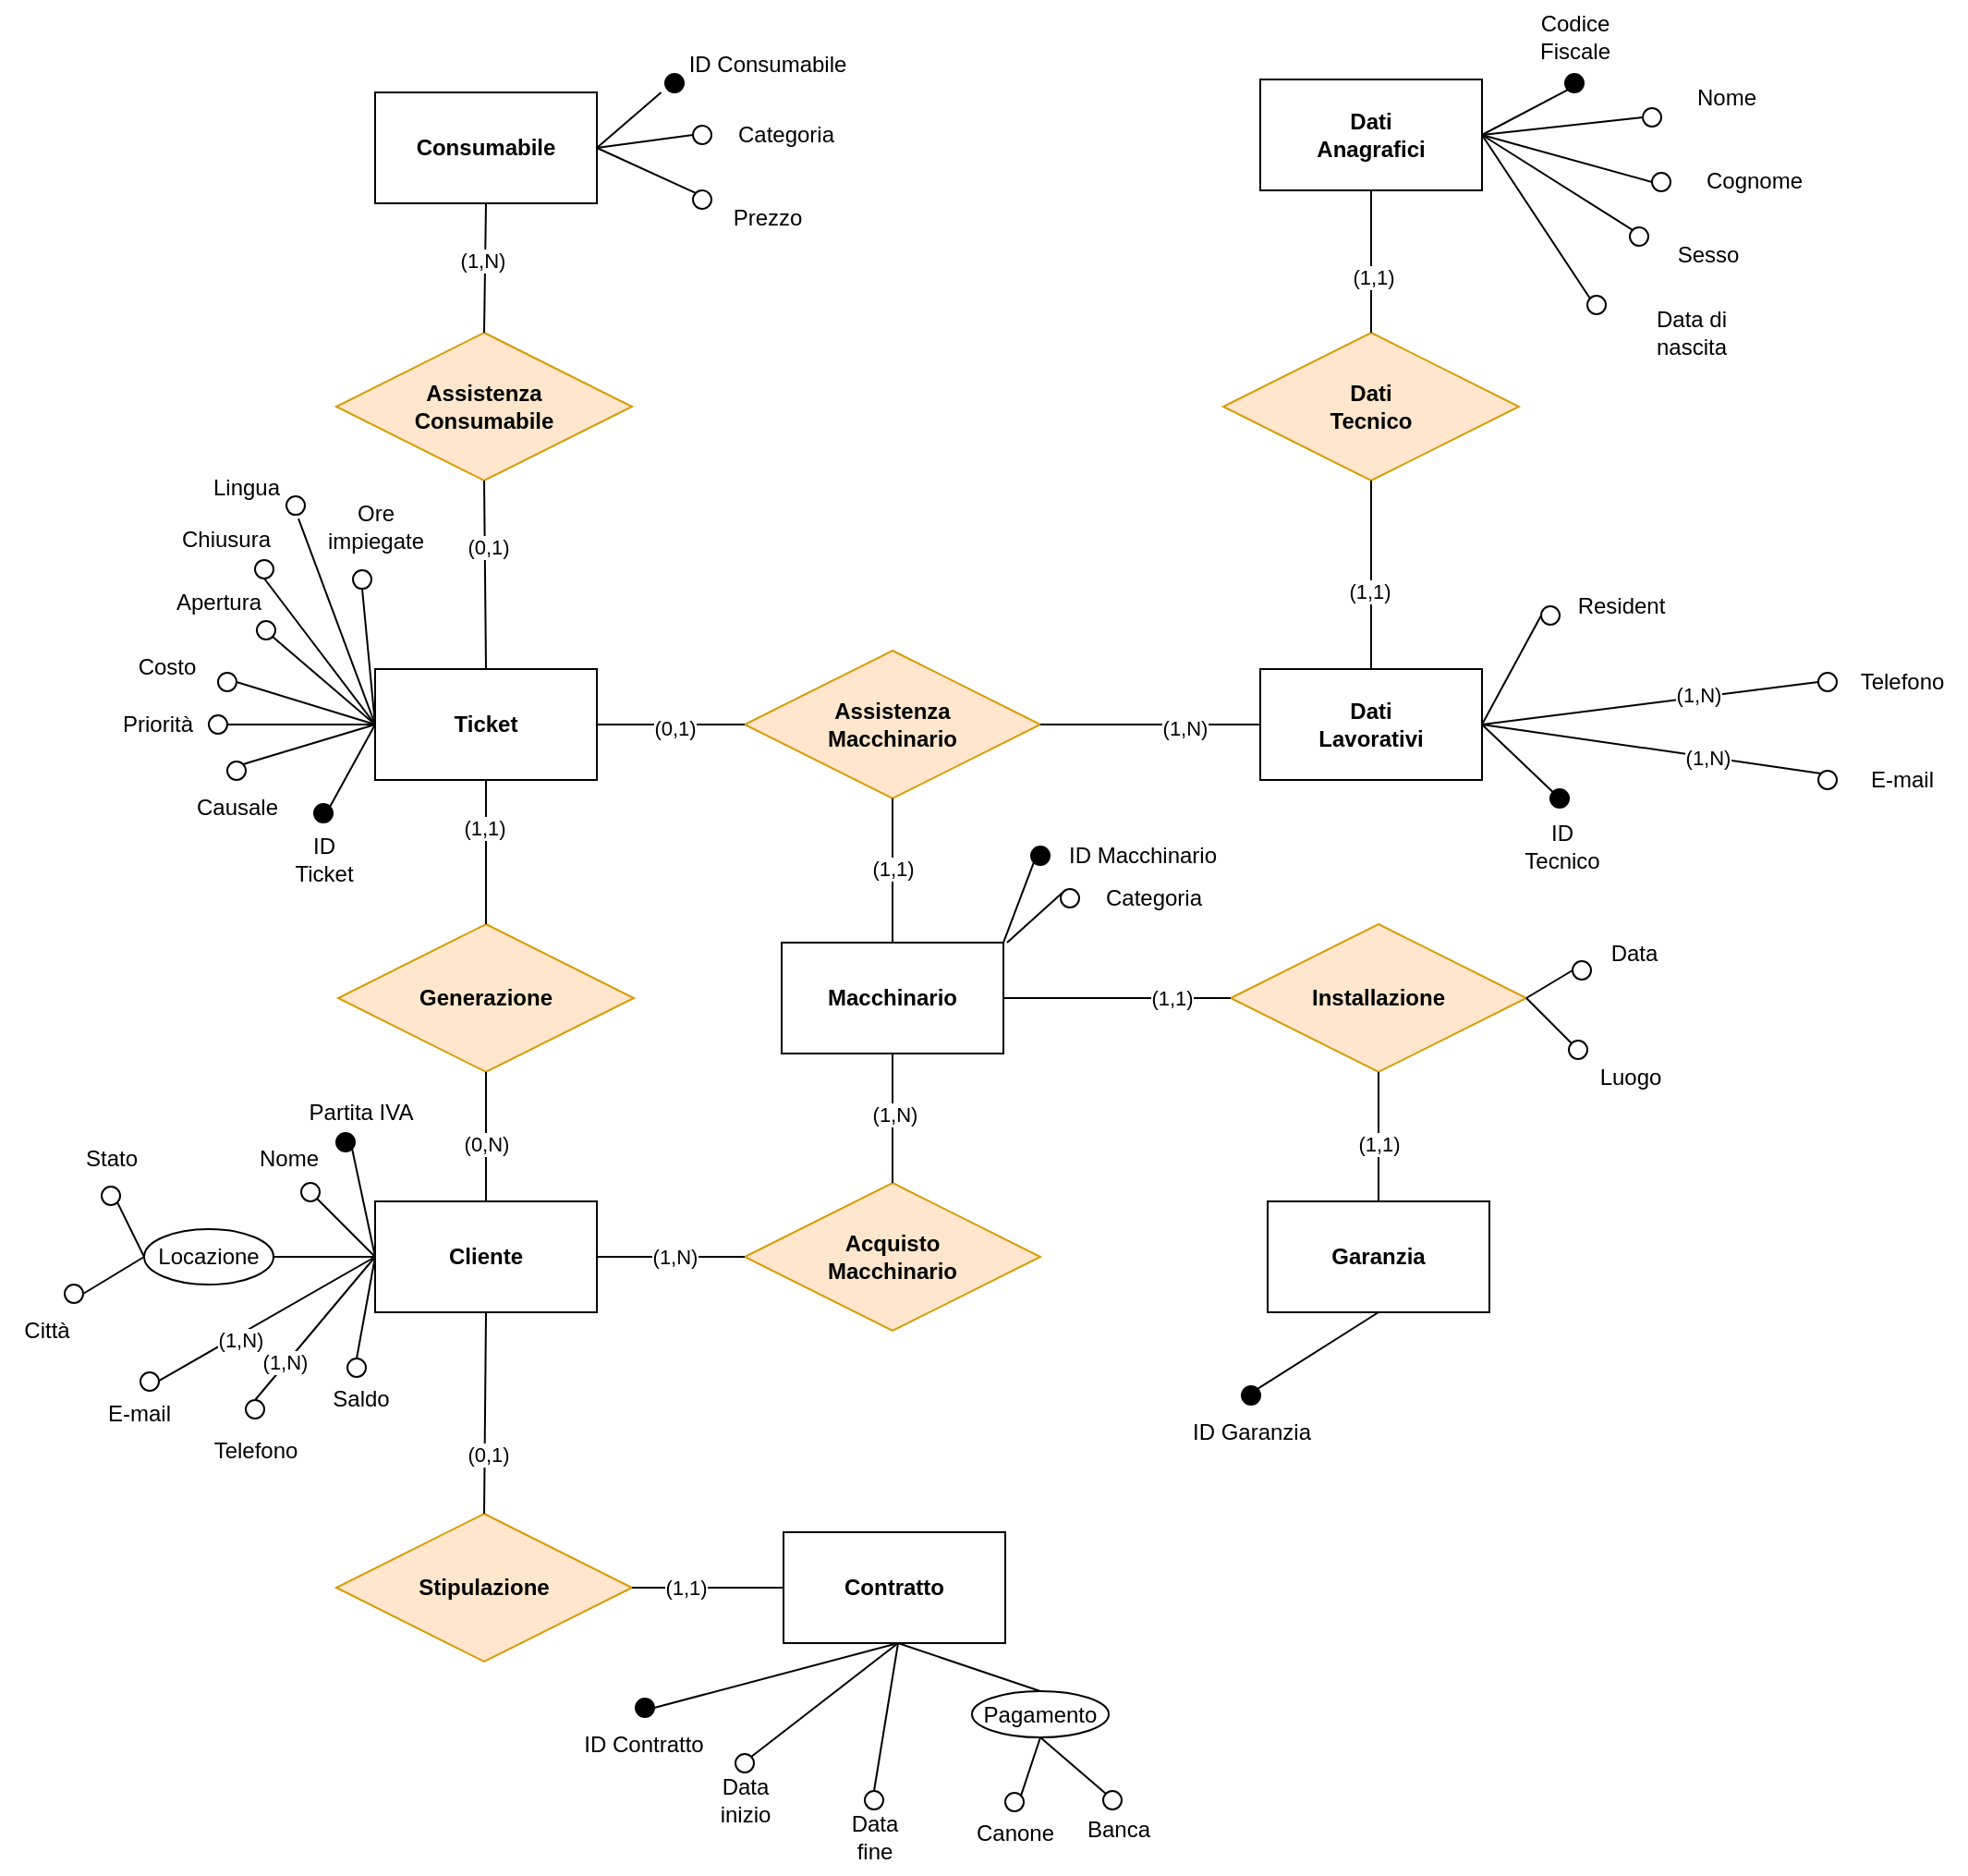 <mxfile version="20.2.3" type="device"><diagram id="x6qQiDnha6vPQo-yc7hK" name="Pagina-1"><mxGraphModel dx="830" dy="513" grid="1" gridSize="10" guides="1" tooltips="1" connect="1" arrows="1" fold="1" page="1" pageScale="1" pageWidth="827" pageHeight="1169" math="0" shadow="0"><root><mxCell id="0"/><mxCell id="1" parent="0"/><mxCell id="Xlk7g6zEir8Nkypj5E2V-1" value="&lt;b&gt;Cliente&lt;/b&gt;" style="rounded=0;whiteSpace=wrap;html=1;" parent="1" vertex="1"><mxGeometry x="208" y="670" width="120" height="60" as="geometry"/></mxCell><mxCell id="Xlk7g6zEir8Nkypj5E2V-2" value="&lt;b&gt;Ticket&lt;/b&gt;" style="rounded=0;whiteSpace=wrap;html=1;" parent="1" vertex="1"><mxGeometry x="208" y="382" width="120" height="60" as="geometry"/></mxCell><mxCell id="Xlk7g6zEir8Nkypj5E2V-4" value="&lt;b&gt;Generazione&lt;/b&gt;" style="rhombus;whiteSpace=wrap;html=1;fillColor=#ffe6cc;strokeColor=#d79b00;" parent="1" vertex="1"><mxGeometry x="188" y="520" width="160" height="80" as="geometry"/></mxCell><mxCell id="Xlk7g6zEir8Nkypj5E2V-5" value="" style="endArrow=none;html=1;rounded=0;exitX=0.5;exitY=0;exitDx=0;exitDy=0;entryX=0.5;entryY=1;entryDx=0;entryDy=0;" parent="1" source="Xlk7g6zEir8Nkypj5E2V-1" target="Xlk7g6zEir8Nkypj5E2V-4" edge="1"><mxGeometry width="50" height="50" relative="1" as="geometry"><mxPoint x="267.5" y="660" as="sourcePoint"/><mxPoint x="267.5" y="610" as="targetPoint"/></mxGeometry></mxCell><mxCell id="Xlk7g6zEir8Nkypj5E2V-6" value="(0,N)" style="edgeLabel;html=1;align=center;verticalAlign=middle;resizable=0;points=[];" parent="Xlk7g6zEir8Nkypj5E2V-5" vertex="1" connectable="0"><mxGeometry x="-0.469" y="2" relative="1" as="geometry"><mxPoint x="2" y="-13" as="offset"/></mxGeometry></mxCell><mxCell id="Xlk7g6zEir8Nkypj5E2V-7" value="&lt;b&gt;Assistenza&lt;br&gt;Consumabile&lt;br&gt;&lt;/b&gt;" style="rhombus;whiteSpace=wrap;html=1;fillColor=#ffe6cc;strokeColor=#d79b00;" parent="1" vertex="1"><mxGeometry x="187" y="200" width="160" height="80" as="geometry"/></mxCell><mxCell id="Xlk7g6zEir8Nkypj5E2V-8" value="" style="endArrow=none;html=1;rounded=0;entryX=0.5;entryY=1;entryDx=0;entryDy=0;exitX=0.5;exitY=0;exitDx=0;exitDy=0;" parent="1" source="Xlk7g6zEir8Nkypj5E2V-4" target="Xlk7g6zEir8Nkypj5E2V-2" edge="1"><mxGeometry width="50" height="50" relative="1" as="geometry"><mxPoint x="478" y="570" as="sourcePoint"/><mxPoint x="528" y="520" as="targetPoint"/></mxGeometry></mxCell><mxCell id="Xlk7g6zEir8Nkypj5E2V-9" value="(1,1)" style="edgeLabel;html=1;align=center;verticalAlign=middle;resizable=0;points=[];" parent="Xlk7g6zEir8Nkypj5E2V-8" vertex="1" connectable="0"><mxGeometry x="0.349" y="1" relative="1" as="geometry"><mxPoint as="offset"/></mxGeometry></mxCell><mxCell id="Xlk7g6zEir8Nkypj5E2V-10" value="&lt;b&gt;Acquisto&lt;br&gt;Macchinario&lt;br&gt;&lt;/b&gt;" style="rhombus;whiteSpace=wrap;html=1;fillColor=#ffe6cc;strokeColor=#d79b00;" parent="1" vertex="1"><mxGeometry x="408" y="660" width="160" height="80" as="geometry"/></mxCell><mxCell id="Xlk7g6zEir8Nkypj5E2V-11" value="" style="endArrow=none;html=1;rounded=0;entryX=1;entryY=0.5;entryDx=0;entryDy=0;exitX=0;exitY=0.5;exitDx=0;exitDy=0;" parent="1" source="Xlk7g6zEir8Nkypj5E2V-10" target="Xlk7g6zEir8Nkypj5E2V-1" edge="1"><mxGeometry width="50" height="50" relative="1" as="geometry"><mxPoint x="488" y="690" as="sourcePoint"/><mxPoint x="538" y="640" as="targetPoint"/></mxGeometry></mxCell><mxCell id="Xlk7g6zEir8Nkypj5E2V-12" value="(1,N)" style="edgeLabel;html=1;align=center;verticalAlign=middle;resizable=0;points=[];" parent="Xlk7g6zEir8Nkypj5E2V-11" vertex="1" connectable="0"><mxGeometry x="-0.425" y="2" relative="1" as="geometry"><mxPoint x="-15" y="-2" as="offset"/></mxGeometry></mxCell><mxCell id="Xlk7g6zEir8Nkypj5E2V-13" value="" style="ellipse;whiteSpace=wrap;html=1;aspect=fixed;" parent="1" vertex="1"><mxGeometry x="579" y="501" width="10" height="10" as="geometry"/></mxCell><mxCell id="Xlk7g6zEir8Nkypj5E2V-14" value="" style="ellipse;whiteSpace=wrap;html=1;aspect=fixed;fillColor=#000000;" parent="1" vertex="1"><mxGeometry x="563" y="478" width="10" height="10" as="geometry"/></mxCell><mxCell id="Xlk7g6zEir8Nkypj5E2V-15" value="ID Macchinario" style="text;html=1;align=center;verticalAlign=middle;resizable=0;points=[];autosize=1;strokeColor=none;fillColor=none;" parent="1" vertex="1"><mxGeometry x="573" y="468" width="100" height="30" as="geometry"/></mxCell><mxCell id="Xlk7g6zEir8Nkypj5E2V-16" value="Categoria" style="text;html=1;align=center;verticalAlign=middle;resizable=0;points=[];autosize=1;strokeColor=none;fillColor=none;" parent="1" vertex="1"><mxGeometry x="589" y="491" width="80" height="30" as="geometry"/></mxCell><mxCell id="Xlk7g6zEir8Nkypj5E2V-17" value="" style="ellipse;whiteSpace=wrap;html=1;aspect=fixed;" parent="1" vertex="1"><mxGeometry x="380" y="88" width="10" height="10" as="geometry"/></mxCell><mxCell id="Xlk7g6zEir8Nkypj5E2V-18" value="Prezzo" style="text;html=1;align=center;verticalAlign=middle;resizable=0;points=[];autosize=1;strokeColor=none;fillColor=none;" parent="1" vertex="1"><mxGeometry x="390" y="123" width="60" height="30" as="geometry"/></mxCell><mxCell id="Xlk7g6zEir8Nkypj5E2V-19" value="&lt;b&gt;Macchinario&lt;/b&gt;" style="rounded=0;whiteSpace=wrap;html=1;" parent="1" vertex="1"><mxGeometry x="428" y="530" width="120" height="60" as="geometry"/></mxCell><mxCell id="Xlk7g6zEir8Nkypj5E2V-48" value="" style="ellipse;whiteSpace=wrap;html=1;aspect=fixed;" parent="1" vertex="1"><mxGeometry x="168" y="660" width="10" height="10" as="geometry"/></mxCell><mxCell id="Xlk7g6zEir8Nkypj5E2V-49" value="Nome" style="text;html=1;align=center;verticalAlign=middle;resizable=0;points=[];autosize=1;strokeColor=none;fillColor=none;" parent="1" vertex="1"><mxGeometry x="131" y="632" width="60" height="30" as="geometry"/></mxCell><mxCell id="Xlk7g6zEir8Nkypj5E2V-50" value="" style="ellipse;whiteSpace=wrap;html=1;aspect=fixed;fillColor=#000000;" parent="1" vertex="1"><mxGeometry x="187" y="633" width="10" height="10" as="geometry"/></mxCell><mxCell id="Xlk7g6zEir8Nkypj5E2V-51" value="" style="ellipse;whiteSpace=wrap;html=1;aspect=fixed;" parent="1" vertex="1"><mxGeometry x="60" y="662" width="10" height="10" as="geometry"/></mxCell><mxCell id="Xlk7g6zEir8Nkypj5E2V-52" value="" style="ellipse;whiteSpace=wrap;html=1;aspect=fixed;" parent="1" vertex="1"><mxGeometry x="138" y="777.5" width="10" height="10" as="geometry"/></mxCell><mxCell id="Xlk7g6zEir8Nkypj5E2V-53" value="" style="ellipse;whiteSpace=wrap;html=1;aspect=fixed;" parent="1" vertex="1"><mxGeometry x="193" y="755" width="10" height="10" as="geometry"/></mxCell><mxCell id="Xlk7g6zEir8Nkypj5E2V-54" value="Locazione" style="ellipse;whiteSpace=wrap;html=1;fillColor=#FFFFFF;" parent="1" vertex="1"><mxGeometry x="83" y="685" width="70" height="30" as="geometry"/></mxCell><mxCell id="Xlk7g6zEir8Nkypj5E2V-55" value="Stato" style="text;html=1;align=center;verticalAlign=middle;resizable=0;points=[];autosize=1;strokeColor=none;fillColor=none;" parent="1" vertex="1"><mxGeometry x="40" y="632" width="50" height="30" as="geometry"/></mxCell><mxCell id="Xlk7g6zEir8Nkypj5E2V-56" value="" style="ellipse;whiteSpace=wrap;html=1;aspect=fixed;" parent="1" vertex="1"><mxGeometry x="40" y="715" width="10" height="10" as="geometry"/></mxCell><mxCell id="Xlk7g6zEir8Nkypj5E2V-57" value="" style="ellipse;whiteSpace=wrap;html=1;aspect=fixed;" parent="1" vertex="1"><mxGeometry x="81" y="762.5" width="10" height="10" as="geometry"/></mxCell><mxCell id="Xlk7g6zEir8Nkypj5E2V-58" value="Telefono" style="text;html=1;align=center;verticalAlign=middle;resizable=0;points=[];autosize=1;strokeColor=none;fillColor=none;" parent="1" vertex="1"><mxGeometry x="108" y="790" width="70" height="30" as="geometry"/></mxCell><mxCell id="Xlk7g6zEir8Nkypj5E2V-59" value="E-mail" style="text;html=1;align=center;verticalAlign=middle;resizable=0;points=[];autosize=1;strokeColor=none;fillColor=none;" parent="1" vertex="1"><mxGeometry x="50" y="770" width="60" height="30" as="geometry"/></mxCell><mxCell id="Xlk7g6zEir8Nkypj5E2V-60" value="Saldo" style="text;html=1;align=center;verticalAlign=middle;resizable=0;points=[];autosize=1;strokeColor=none;fillColor=none;" parent="1" vertex="1"><mxGeometry x="175" y="762" width="50" height="30" as="geometry"/></mxCell><mxCell id="Xlk7g6zEir8Nkypj5E2V-61" value="Partita IVA" style="text;html=1;align=center;verticalAlign=middle;resizable=0;points=[];autosize=1;strokeColor=none;fillColor=none;" parent="1" vertex="1"><mxGeometry x="160" y="607" width="80" height="30" as="geometry"/></mxCell><mxCell id="Xlk7g6zEir8Nkypj5E2V-62" value="" style="endArrow=none;html=1;rounded=0;entryX=0;entryY=0.5;entryDx=0;entryDy=0;exitX=1;exitY=0.5;exitDx=0;exitDy=0;" parent="1" source="Xlk7g6zEir8Nkypj5E2V-54" target="Xlk7g6zEir8Nkypj5E2V-1" edge="1"><mxGeometry width="50" height="50" relative="1" as="geometry"><mxPoint x="370" y="842" as="sourcePoint"/><mxPoint x="420" y="792" as="targetPoint"/></mxGeometry></mxCell><mxCell id="Xlk7g6zEir8Nkypj5E2V-63" value="" style="endArrow=none;html=1;rounded=0;entryX=0;entryY=0.5;entryDx=0;entryDy=0;exitX=1;exitY=1;exitDx=0;exitDy=0;" parent="1" source="Xlk7g6zEir8Nkypj5E2V-48" target="Xlk7g6zEir8Nkypj5E2V-1" edge="1"><mxGeometry width="50" height="50" relative="1" as="geometry"><mxPoint x="163" y="710" as="sourcePoint"/><mxPoint x="218" y="710" as="targetPoint"/></mxGeometry></mxCell><mxCell id="Xlk7g6zEir8Nkypj5E2V-64" value="" style="endArrow=none;html=1;rounded=0;entryX=0;entryY=0.5;entryDx=0;entryDy=0;exitX=1;exitY=1;exitDx=0;exitDy=0;" parent="1" source="Xlk7g6zEir8Nkypj5E2V-50" target="Xlk7g6zEir8Nkypj5E2V-1" edge="1"><mxGeometry width="50" height="50" relative="1" as="geometry"><mxPoint x="186.536" y="678.536" as="sourcePoint"/><mxPoint x="218" y="710" as="targetPoint"/></mxGeometry></mxCell><mxCell id="Xlk7g6zEir8Nkypj5E2V-65" value="" style="endArrow=none;html=1;rounded=0;entryX=0.5;entryY=0;entryDx=0;entryDy=0;exitX=0;exitY=0.5;exitDx=0;exitDy=0;" parent="1" source="Xlk7g6zEir8Nkypj5E2V-1" target="Xlk7g6zEir8Nkypj5E2V-52" edge="1"><mxGeometry width="50" height="50" relative="1" as="geometry"><mxPoint x="215.536" y="658.536" as="sourcePoint"/><mxPoint x="218" y="710" as="targetPoint"/></mxGeometry></mxCell><mxCell id="Xlk7g6zEir8Nkypj5E2V-66" value="(1,N)" style="edgeLabel;html=1;align=center;verticalAlign=middle;resizable=0;points=[];" parent="Xlk7g6zEir8Nkypj5E2V-65" vertex="1" connectable="0"><mxGeometry x="0.489" y="-1" relative="1" as="geometry"><mxPoint as="offset"/></mxGeometry></mxCell><mxCell id="Xlk7g6zEir8Nkypj5E2V-67" value="" style="endArrow=none;html=1;rounded=0;entryX=0.5;entryY=0;entryDx=0;entryDy=0;exitX=0;exitY=0.5;exitDx=0;exitDy=0;" parent="1" source="Xlk7g6zEir8Nkypj5E2V-1" target="Xlk7g6zEir8Nkypj5E2V-53" edge="1"><mxGeometry width="50" height="50" relative="1" as="geometry"><mxPoint x="218" y="710" as="sourcePoint"/><mxPoint x="153" y="787.5" as="targetPoint"/></mxGeometry></mxCell><mxCell id="Xlk7g6zEir8Nkypj5E2V-68" value="" style="endArrow=none;html=1;rounded=0;entryX=0;entryY=0.5;entryDx=0;entryDy=0;exitX=0.68;exitY=-0.093;exitDx=0;exitDy=0;exitPerimeter=0;" parent="1" source="Xlk7g6zEir8Nkypj5E2V-59" target="Xlk7g6zEir8Nkypj5E2V-1" edge="1"><mxGeometry width="50" height="50" relative="1" as="geometry"><mxPoint x="90" y="762" as="sourcePoint"/><mxPoint x="226" y="765" as="targetPoint"/></mxGeometry></mxCell><mxCell id="Xlk7g6zEir8Nkypj5E2V-69" value="(1,N)" style="edgeLabel;html=1;align=center;verticalAlign=middle;resizable=0;points=[];" parent="Xlk7g6zEir8Nkypj5E2V-68" vertex="1" connectable="0"><mxGeometry x="-0.264" y="-2" relative="1" as="geometry"><mxPoint as="offset"/></mxGeometry></mxCell><mxCell id="Xlk7g6zEir8Nkypj5E2V-70" value="" style="endArrow=none;html=1;rounded=0;entryX=1;entryY=1;entryDx=0;entryDy=0;exitX=0;exitY=0.5;exitDx=0;exitDy=0;" parent="1" source="Xlk7g6zEir8Nkypj5E2V-54" target="Xlk7g6zEir8Nkypj5E2V-51" edge="1"><mxGeometry width="50" height="50" relative="1" as="geometry"><mxPoint x="370" y="842" as="sourcePoint"/><mxPoint x="420" y="792" as="targetPoint"/></mxGeometry></mxCell><mxCell id="Xlk7g6zEir8Nkypj5E2V-71" value="" style="endArrow=none;html=1;rounded=0;entryX=1;entryY=0.5;entryDx=0;entryDy=0;exitX=0;exitY=0.5;exitDx=0;exitDy=0;" parent="1" source="Xlk7g6zEir8Nkypj5E2V-54" target="Xlk7g6zEir8Nkypj5E2V-56" edge="1"><mxGeometry width="50" height="50" relative="1" as="geometry"><mxPoint x="93" y="710" as="sourcePoint"/><mxPoint x="78.536" y="680.536" as="targetPoint"/></mxGeometry></mxCell><mxCell id="Xlk7g6zEir8Nkypj5E2V-72" value="" style="ellipse;whiteSpace=wrap;html=1;aspect=fixed;fillColor=#000000;" parent="1" vertex="1"><mxGeometry x="175" y="455" width="10" height="10" as="geometry"/></mxCell><mxCell id="Xlk7g6zEir8Nkypj5E2V-73" value="ID&lt;br&gt;Ticket" style="text;html=1;align=center;verticalAlign=middle;resizable=0;points=[];autosize=1;strokeColor=none;fillColor=none;" parent="1" vertex="1"><mxGeometry x="150" y="465" width="60" height="40" as="geometry"/></mxCell><mxCell id="Xlk7g6zEir8Nkypj5E2V-74" value="" style="ellipse;whiteSpace=wrap;html=1;aspect=fixed;" parent="1" vertex="1"><mxGeometry x="128" y="432" width="10" height="10" as="geometry"/></mxCell><mxCell id="Xlk7g6zEir8Nkypj5E2V-75" value="Causale" style="text;html=1;align=center;verticalAlign=middle;resizable=0;points=[];autosize=1;strokeColor=none;fillColor=none;" parent="1" vertex="1"><mxGeometry x="98" y="442" width="70" height="30" as="geometry"/></mxCell><mxCell id="Xlk7g6zEir8Nkypj5E2V-76" value="" style="ellipse;whiteSpace=wrap;html=1;aspect=fixed;" parent="1" vertex="1"><mxGeometry x="144" y="356" width="10" height="10" as="geometry"/></mxCell><mxCell id="Xlk7g6zEir8Nkypj5E2V-77" value="Apertura" style="text;html=1;align=center;verticalAlign=middle;resizable=0;points=[];autosize=1;strokeColor=none;fillColor=none;" parent="1" vertex="1"><mxGeometry x="91" y="333" width="64" height="26" as="geometry"/></mxCell><mxCell id="Xlk7g6zEir8Nkypj5E2V-78" value="Chiusura" style="text;html=1;align=center;verticalAlign=middle;resizable=0;points=[];autosize=1;strokeColor=none;fillColor=none;" parent="1" vertex="1"><mxGeometry x="94" y="298.55" width="66" height="26" as="geometry"/></mxCell><mxCell id="Xlk7g6zEir8Nkypj5E2V-79" value="Ore&lt;br&gt;impiegate" style="text;html=1;align=center;verticalAlign=middle;resizable=0;points=[];autosize=1;strokeColor=none;fillColor=none;" parent="1" vertex="1"><mxGeometry x="168" y="284.55" width="80" height="40" as="geometry"/></mxCell><mxCell id="Xlk7g6zEir8Nkypj5E2V-80" value="" style="ellipse;whiteSpace=wrap;html=1;aspect=fixed;" parent="1" vertex="1"><mxGeometry x="123" y="384" width="10" height="10" as="geometry"/></mxCell><mxCell id="Xlk7g6zEir8Nkypj5E2V-81" value="Costo" style="text;html=1;align=center;verticalAlign=middle;resizable=0;points=[];autosize=1;strokeColor=none;fillColor=none;" parent="1" vertex="1"><mxGeometry x="70" y="366" width="50" height="30" as="geometry"/></mxCell><mxCell id="Xlk7g6zEir8Nkypj5E2V-82" value="" style="ellipse;whiteSpace=wrap;html=1;aspect=fixed;" parent="1" vertex="1"><mxGeometry x="143" y="323" width="10" height="10" as="geometry"/></mxCell><mxCell id="Xlk7g6zEir8Nkypj5E2V-83" value="" style="ellipse;whiteSpace=wrap;html=1;aspect=fixed;" parent="1" vertex="1"><mxGeometry x="196" y="328.55" width="10" height="10" as="geometry"/></mxCell><mxCell id="Xlk7g6zEir8Nkypj5E2V-84" value="" style="endArrow=none;html=1;rounded=0;exitX=1;exitY=0;exitDx=0;exitDy=0;entryX=0;entryY=0.5;entryDx=0;entryDy=0;" parent="1" source="Xlk7g6zEir8Nkypj5E2V-72" target="Xlk7g6zEir8Nkypj5E2V-2" edge="1"><mxGeometry width="50" height="50" relative="1" as="geometry"><mxPoint x="370" y="512" as="sourcePoint"/><mxPoint x="420" y="462" as="targetPoint"/></mxGeometry></mxCell><mxCell id="Xlk7g6zEir8Nkypj5E2V-85" value="" style="endArrow=none;html=1;rounded=0;exitX=1;exitY=0;exitDx=0;exitDy=0;entryX=0;entryY=0.5;entryDx=0;entryDy=0;" parent="1" source="Xlk7g6zEir8Nkypj5E2V-74" target="Xlk7g6zEir8Nkypj5E2V-2" edge="1"><mxGeometry width="50" height="50" relative="1" as="geometry"><mxPoint x="193.536" y="466.464" as="sourcePoint"/><mxPoint x="218" y="422" as="targetPoint"/></mxGeometry></mxCell><mxCell id="Xlk7g6zEir8Nkypj5E2V-87" value="" style="endArrow=none;html=1;rounded=0;exitX=0;exitY=0.5;exitDx=0;exitDy=0;entryX=1;entryY=1;entryDx=0;entryDy=0;" parent="1" source="Xlk7g6zEir8Nkypj5E2V-2" target="Xlk7g6zEir8Nkypj5E2V-76" edge="1"><mxGeometry width="50" height="50" relative="1" as="geometry"><mxPoint x="218" y="422" as="sourcePoint"/><mxPoint x="141.6" y="400.4" as="targetPoint"/></mxGeometry></mxCell><mxCell id="Xlk7g6zEir8Nkypj5E2V-88" value="" style="endArrow=none;html=1;rounded=0;entryX=0.5;entryY=1;entryDx=0;entryDy=0;exitX=0;exitY=0.5;exitDx=0;exitDy=0;" parent="1" source="Xlk7g6zEir8Nkypj5E2V-2" target="Xlk7g6zEir8Nkypj5E2V-82" edge="1"><mxGeometry width="50" height="50" relative="1" as="geometry"><mxPoint x="260" y="372" as="sourcePoint"/><mxPoint x="162.536" y="374.536" as="targetPoint"/></mxGeometry></mxCell><mxCell id="Xlk7g6zEir8Nkypj5E2V-89" value="" style="endArrow=none;html=1;rounded=0;entryX=0.5;entryY=1;entryDx=0;entryDy=0;exitX=0;exitY=0.5;exitDx=0;exitDy=0;" parent="1" source="Xlk7g6zEir8Nkypj5E2V-2" target="Xlk7g6zEir8Nkypj5E2V-83" edge="1"><mxGeometry width="50" height="50" relative="1" as="geometry"><mxPoint x="218" y="422" as="sourcePoint"/><mxPoint x="183" y="357" as="targetPoint"/></mxGeometry></mxCell><mxCell id="Xlk7g6zEir8Nkypj5E2V-92" value="&lt;b&gt;Assistenza&lt;br&gt;Macchinario&lt;br&gt;&lt;/b&gt;" style="rhombus;whiteSpace=wrap;html=1;fillColor=#ffe6cc;strokeColor=#d79b00;" parent="1" vertex="1"><mxGeometry x="408" y="372" width="160" height="80" as="geometry"/></mxCell><mxCell id="Xlk7g6zEir8Nkypj5E2V-93" value="&lt;b&gt;Consumabile&lt;/b&gt;" style="rounded=0;whiteSpace=wrap;html=1;" parent="1" vertex="1"><mxGeometry x="208" y="70" width="120" height="60" as="geometry"/></mxCell><mxCell id="Xlk7g6zEir8Nkypj5E2V-94" value="" style="endArrow=none;html=1;rounded=0;exitX=0.5;exitY=0;exitDx=0;exitDy=0;entryX=0.5;entryY=1;entryDx=0;entryDy=0;" parent="1" source="Xlk7g6zEir8Nkypj5E2V-10" target="Xlk7g6zEir8Nkypj5E2V-19" edge="1"><mxGeometry width="50" height="50" relative="1" as="geometry"><mxPoint x="560" y="540" as="sourcePoint"/><mxPoint x="610" y="490" as="targetPoint"/></mxGeometry></mxCell><mxCell id="Xlk7g6zEir8Nkypj5E2V-95" value="(1,N)" style="edgeLabel;html=1;align=center;verticalAlign=middle;resizable=0;points=[];" parent="Xlk7g6zEir8Nkypj5E2V-94" vertex="1" connectable="0"><mxGeometry x="0.383" y="-1" relative="1" as="geometry"><mxPoint y="11" as="offset"/></mxGeometry></mxCell><mxCell id="Xlk7g6zEir8Nkypj5E2V-96" value="" style="endArrow=none;html=1;rounded=0;exitX=1;exitY=0.5;exitDx=0;exitDy=0;entryX=0;entryY=0.5;entryDx=0;entryDy=0;" parent="1" source="Xlk7g6zEir8Nkypj5E2V-2" target="Xlk7g6zEir8Nkypj5E2V-92" edge="1"><mxGeometry width="50" height="50" relative="1" as="geometry"><mxPoint x="460" y="530" as="sourcePoint"/><mxPoint x="510" y="480" as="targetPoint"/></mxGeometry></mxCell><mxCell id="Xlk7g6zEir8Nkypj5E2V-97" value="(0,1)" style="edgeLabel;html=1;align=center;verticalAlign=middle;resizable=0;points=[];" parent="Xlk7g6zEir8Nkypj5E2V-96" vertex="1" connectable="0"><mxGeometry x="0.349" y="-2" relative="1" as="geometry"><mxPoint x="-12" as="offset"/></mxGeometry></mxCell><mxCell id="Xlk7g6zEir8Nkypj5E2V-98" value="" style="endArrow=none;html=1;rounded=0;entryX=0.5;entryY=1;entryDx=0;entryDy=0;exitX=0.5;exitY=0;exitDx=0;exitDy=0;" parent="1" source="Xlk7g6zEir8Nkypj5E2V-2" target="Xlk7g6zEir8Nkypj5E2V-7" edge="1"><mxGeometry width="50" height="50" relative="1" as="geometry"><mxPoint x="460" y="530" as="sourcePoint"/><mxPoint x="510" y="480" as="targetPoint"/></mxGeometry></mxCell><mxCell id="Xlk7g6zEir8Nkypj5E2V-99" value="(0,1)" style="edgeLabel;html=1;align=center;verticalAlign=middle;resizable=0;points=[];" parent="Xlk7g6zEir8Nkypj5E2V-98" vertex="1" connectable="0"><mxGeometry x="0.294" y="-1" relative="1" as="geometry"><mxPoint as="offset"/></mxGeometry></mxCell><mxCell id="Xlk7g6zEir8Nkypj5E2V-102" value="" style="endArrow=none;html=1;rounded=0;entryX=0.5;entryY=1;entryDx=0;entryDy=0;exitX=0.5;exitY=0;exitDx=0;exitDy=0;" parent="1" source="Xlk7g6zEir8Nkypj5E2V-7" target="Xlk7g6zEir8Nkypj5E2V-93" edge="1"><mxGeometry width="50" height="50" relative="1" as="geometry"><mxPoint x="248" y="200" as="sourcePoint"/><mxPoint x="298" y="150" as="targetPoint"/></mxGeometry></mxCell><mxCell id="Xlk7g6zEir8Nkypj5E2V-103" value="(1,N)" style="edgeLabel;html=1;align=center;verticalAlign=middle;resizable=0;points=[];" parent="Xlk7g6zEir8Nkypj5E2V-102" vertex="1" connectable="0"><mxGeometry x="0.342" y="2" relative="1" as="geometry"><mxPoint y="8" as="offset"/></mxGeometry></mxCell><mxCell id="Xlk7g6zEir8Nkypj5E2V-104" value="ID Consumabile" style="text;html=1;align=center;verticalAlign=middle;resizable=0;points=[];autosize=1;strokeColor=none;fillColor=none;" parent="1" vertex="1"><mxGeometry x="365" y="40" width="110" height="30" as="geometry"/></mxCell><mxCell id="Xlk7g6zEir8Nkypj5E2V-105" value="Categoria" style="text;html=1;align=center;verticalAlign=middle;resizable=0;points=[];autosize=1;strokeColor=none;fillColor=none;" parent="1" vertex="1"><mxGeometry x="390" y="78" width="80" height="30" as="geometry"/></mxCell><mxCell id="Xlk7g6zEir8Nkypj5E2V-106" value="" style="ellipse;whiteSpace=wrap;html=1;aspect=fixed;" parent="1" vertex="1"><mxGeometry x="380" y="123" width="10" height="10" as="geometry"/></mxCell><mxCell id="Xlk7g6zEir8Nkypj5E2V-108" value="" style="ellipse;whiteSpace=wrap;html=1;aspect=fixed;fillColor=#000000;" parent="1" vertex="1"><mxGeometry x="365" y="60" width="10" height="10" as="geometry"/></mxCell><mxCell id="Xlk7g6zEir8Nkypj5E2V-109" value="" style="endArrow=none;html=1;rounded=0;exitX=1;exitY=0.5;exitDx=0;exitDy=0;entryX=-0.02;entryY=1;entryDx=0;entryDy=0;entryPerimeter=0;" parent="1" source="Xlk7g6zEir8Nkypj5E2V-93" target="Xlk7g6zEir8Nkypj5E2V-104" edge="1"><mxGeometry width="50" height="50" relative="1" as="geometry"><mxPoint x="460" y="260" as="sourcePoint"/><mxPoint x="510" y="210" as="targetPoint"/></mxGeometry></mxCell><mxCell id="Xlk7g6zEir8Nkypj5E2V-110" value="" style="endArrow=none;html=1;rounded=0;exitX=1;exitY=0.5;exitDx=0;exitDy=0;entryX=0;entryY=0.5;entryDx=0;entryDy=0;" parent="1" source="Xlk7g6zEir8Nkypj5E2V-93" target="Xlk7g6zEir8Nkypj5E2V-17" edge="1"><mxGeometry width="50" height="50" relative="1" as="geometry"><mxPoint x="338" y="110" as="sourcePoint"/><mxPoint x="372.8" y="80" as="targetPoint"/></mxGeometry></mxCell><mxCell id="Xlk7g6zEir8Nkypj5E2V-111" value="" style="endArrow=none;html=1;rounded=0;exitX=1;exitY=0.5;exitDx=0;exitDy=0;entryX=0;entryY=0;entryDx=0;entryDy=0;" parent="1" source="Xlk7g6zEir8Nkypj5E2V-93" target="Xlk7g6zEir8Nkypj5E2V-106" edge="1"><mxGeometry width="50" height="50" relative="1" as="geometry"><mxPoint x="338" y="110" as="sourcePoint"/><mxPoint x="390" y="103" as="targetPoint"/></mxGeometry></mxCell><mxCell id="Xlk7g6zEir8Nkypj5E2V-112" value="" style="endArrow=none;html=1;rounded=0;entryX=0;entryY=1;entryDx=0;entryDy=0;exitX=1;exitY=0;exitDx=0;exitDy=0;" parent="1" source="Xlk7g6zEir8Nkypj5E2V-19" target="Xlk7g6zEir8Nkypj5E2V-14" edge="1"><mxGeometry width="50" height="50" relative="1" as="geometry"><mxPoint x="460" y="680" as="sourcePoint"/><mxPoint x="510" y="630" as="targetPoint"/></mxGeometry></mxCell><mxCell id="Xlk7g6zEir8Nkypj5E2V-113" value="" style="endArrow=none;html=1;rounded=0;entryX=0;entryY=0;entryDx=0;entryDy=0;" parent="1" target="Xlk7g6zEir8Nkypj5E2V-13" edge="1"><mxGeometry width="50" height="50" relative="1" as="geometry"><mxPoint x="550" y="530" as="sourcePoint"/><mxPoint x="599.464" y="553.536" as="targetPoint"/></mxGeometry></mxCell><mxCell id="Xlk7g6zEir8Nkypj5E2V-114" value="" style="endArrow=none;html=1;rounded=0;exitX=0.5;exitY=0;exitDx=0;exitDy=0;entryX=0.5;entryY=1;entryDx=0;entryDy=0;" parent="1" source="Xlk7g6zEir8Nkypj5E2V-19" target="Xlk7g6zEir8Nkypj5E2V-92" edge="1"><mxGeometry width="50" height="50" relative="1" as="geometry"><mxPoint x="430" y="460" as="sourcePoint"/><mxPoint x="480" y="410" as="targetPoint"/></mxGeometry></mxCell><mxCell id="Xlk7g6zEir8Nkypj5E2V-115" value="(1,1)" style="edgeLabel;html=1;align=center;verticalAlign=middle;resizable=0;points=[];" parent="Xlk7g6zEir8Nkypj5E2V-114" vertex="1" connectable="0"><mxGeometry x="-0.441" y="2" relative="1" as="geometry"><mxPoint x="2" y="-18" as="offset"/></mxGeometry></mxCell><mxCell id="lK61TI1RxACYga8gvQgt-1" value="&lt;b&gt;Installazione&lt;/b&gt;" style="rhombus;whiteSpace=wrap;html=1;fillColor=#ffe6cc;strokeColor=#d79b00;" parent="1" vertex="1"><mxGeometry x="671" y="520" width="160" height="80" as="geometry"/></mxCell><mxCell id="lK61TI1RxACYga8gvQgt-2" value="&lt;b&gt;Garanzia&lt;/b&gt;" style="rounded=0;whiteSpace=wrap;html=1;" parent="1" vertex="1"><mxGeometry x="691" y="670" width="120" height="60" as="geometry"/></mxCell><mxCell id="lK61TI1RxACYga8gvQgt-3" value="" style="endArrow=none;html=1;rounded=0;entryX=0.5;entryY=1;entryDx=0;entryDy=0;exitX=0.5;exitY=0;exitDx=0;exitDy=0;" parent="1" source="lK61TI1RxACYga8gvQgt-2" target="lK61TI1RxACYga8gvQgt-1" edge="1"><mxGeometry width="50" height="50" relative="1" as="geometry"><mxPoint x="761" y="530" as="sourcePoint"/><mxPoint x="761" y="478" as="targetPoint"/></mxGeometry></mxCell><mxCell id="lK61TI1RxACYga8gvQgt-4" value="(1,1)" style="edgeLabel;html=1;align=center;verticalAlign=middle;resizable=0;points=[];" parent="lK61TI1RxACYga8gvQgt-3" vertex="1" connectable="0"><mxGeometry x="-0.383" y="2" relative="1" as="geometry"><mxPoint x="2" y="-10" as="offset"/></mxGeometry></mxCell><mxCell id="lK61TI1RxACYga8gvQgt-7" value="" style="ellipse;whiteSpace=wrap;html=1;aspect=fixed;strokeColor=#000000;fillColor=#000000;" parent="1" vertex="1"><mxGeometry x="677" y="770" width="10" height="10" as="geometry"/></mxCell><mxCell id="lK61TI1RxACYga8gvQgt-8" value="ID Garanzia" style="text;html=1;align=center;verticalAlign=middle;resizable=0;points=[];autosize=1;strokeColor=none;fillColor=none;" parent="1" vertex="1"><mxGeometry x="637" y="780" width="90" height="30" as="geometry"/></mxCell><mxCell id="lK61TI1RxACYga8gvQgt-9" value="" style="endArrow=none;html=1;rounded=0;entryX=0.5;entryY=1;entryDx=0;entryDy=0;exitX=1;exitY=0;exitDx=0;exitDy=0;" parent="1" source="lK61TI1RxACYga8gvQgt-7" target="lK61TI1RxACYga8gvQgt-2" edge="1"><mxGeometry width="50" height="50" relative="1" as="geometry"><mxPoint x="463" y="770" as="sourcePoint"/><mxPoint x="513" y="720" as="targetPoint"/></mxGeometry></mxCell><mxCell id="lK61TI1RxACYga8gvQgt-11" value="" style="ellipse;whiteSpace=wrap;html=1;aspect=fixed;" parent="1" vertex="1"><mxGeometry x="856" y="540" width="10" height="10" as="geometry"/></mxCell><mxCell id="lK61TI1RxACYga8gvQgt-12" value="" style="ellipse;whiteSpace=wrap;html=1;aspect=fixed;" parent="1" vertex="1"><mxGeometry x="854" y="583" width="10" height="10" as="geometry"/></mxCell><mxCell id="lK61TI1RxACYga8gvQgt-13" value="Luogo" style="text;html=1;align=center;verticalAlign=middle;resizable=0;points=[];autosize=1;strokeColor=none;fillColor=none;" parent="1" vertex="1"><mxGeometry x="857" y="588" width="60" height="30" as="geometry"/></mxCell><mxCell id="lK61TI1RxACYga8gvQgt-14" value="" style="endArrow=none;html=1;rounded=0;entryX=1;entryY=0.5;entryDx=0;entryDy=0;exitX=0;exitY=0.5;exitDx=0;exitDy=0;" parent="1" source="lK61TI1RxACYga8gvQgt-11" target="lK61TI1RxACYga8gvQgt-1" edge="1"><mxGeometry width="50" height="50" relative="1" as="geometry"><mxPoint x="473" y="650" as="sourcePoint"/><mxPoint x="523" y="600" as="targetPoint"/></mxGeometry></mxCell><mxCell id="lK61TI1RxACYga8gvQgt-15" value="" style="endArrow=none;html=1;rounded=0;entryX=1;entryY=0.5;entryDx=0;entryDy=0;exitX=0;exitY=0;exitDx=0;exitDy=0;" parent="1" source="lK61TI1RxACYga8gvQgt-12" target="lK61TI1RxACYga8gvQgt-1" edge="1"><mxGeometry width="50" height="50" relative="1" as="geometry"><mxPoint x="866" y="555" as="sourcePoint"/><mxPoint x="841" y="570" as="targetPoint"/></mxGeometry></mxCell><mxCell id="lK61TI1RxACYga8gvQgt-16" value="" style="endArrow=none;html=1;rounded=0;entryX=0;entryY=0.5;entryDx=0;entryDy=0;exitX=1;exitY=0.5;exitDx=0;exitDy=0;" parent="1" source="Xlk7g6zEir8Nkypj5E2V-19" target="lK61TI1RxACYga8gvQgt-1" edge="1"><mxGeometry width="50" height="50" relative="1" as="geometry"><mxPoint x="550" y="650" as="sourcePoint"/><mxPoint x="600" y="600" as="targetPoint"/></mxGeometry></mxCell><mxCell id="lK61TI1RxACYga8gvQgt-17" value="(1,1)" style="edgeLabel;html=1;align=center;verticalAlign=middle;resizable=0;points=[];" parent="lK61TI1RxACYga8gvQgt-16" vertex="1" connectable="0"><mxGeometry x="0.483" relative="1" as="geometry"><mxPoint as="offset"/></mxGeometry></mxCell><mxCell id="lK61TI1RxACYga8gvQgt-18" value="Data" style="text;html=1;align=center;verticalAlign=middle;resizable=0;points=[];autosize=1;strokeColor=none;fillColor=none;" parent="1" vertex="1"><mxGeometry x="864" y="521" width="50" height="30" as="geometry"/></mxCell><mxCell id="lK61TI1RxACYga8gvQgt-20" value="&lt;b&gt;Contratto&lt;/b&gt;" style="rounded=0;whiteSpace=wrap;html=1;" parent="1" vertex="1"><mxGeometry x="429" y="849" width="120" height="60" as="geometry"/></mxCell><mxCell id="lK61TI1RxACYga8gvQgt-21" value="&lt;b&gt;Stipulazione&lt;/b&gt;" style="rhombus;whiteSpace=wrap;html=1;fillColor=#ffe6cc;strokeColor=#d79b00;" parent="1" vertex="1"><mxGeometry x="187" y="839" width="160" height="80" as="geometry"/></mxCell><mxCell id="lK61TI1RxACYga8gvQgt-23" value="" style="endArrow=none;html=1;rounded=0;exitX=1;exitY=0.5;exitDx=0;exitDy=0;entryX=0;entryY=0.5;entryDx=0;entryDy=0;" parent="1" source="lK61TI1RxACYga8gvQgt-21" target="lK61TI1RxACYga8gvQgt-20" edge="1"><mxGeometry width="50" height="50" relative="1" as="geometry"><mxPoint x="489" y="739" as="sourcePoint"/><mxPoint x="539" y="689" as="targetPoint"/></mxGeometry></mxCell><mxCell id="lK61TI1RxACYga8gvQgt-24" value="(1,1)" style="edgeLabel;html=1;align=center;verticalAlign=middle;resizable=0;points=[];" parent="lK61TI1RxACYga8gvQgt-23" vertex="1" connectable="0"><mxGeometry x="-0.7" relative="1" as="geometry"><mxPoint x="16" as="offset"/></mxGeometry></mxCell><mxCell id="lK61TI1RxACYga8gvQgt-25" value="" style="ellipse;whiteSpace=wrap;html=1;aspect=fixed;fillColor=#000000;" parent="1" vertex="1"><mxGeometry x="349" y="939" width="10" height="10" as="geometry"/></mxCell><mxCell id="lK61TI1RxACYga8gvQgt-26" value="" style="ellipse;whiteSpace=wrap;html=1;aspect=fixed;" parent="1" vertex="1"><mxGeometry x="403" y="969" width="10" height="10" as="geometry"/></mxCell><mxCell id="lK61TI1RxACYga8gvQgt-27" value="" style="ellipse;whiteSpace=wrap;html=1;aspect=fixed;" parent="1" vertex="1"><mxGeometry x="549" y="990" width="10" height="10" as="geometry"/></mxCell><mxCell id="lK61TI1RxACYga8gvQgt-28" value="" style="ellipse;whiteSpace=wrap;html=1;aspect=fixed;" parent="1" vertex="1"><mxGeometry x="602" y="989" width="10" height="10" as="geometry"/></mxCell><mxCell id="lK61TI1RxACYga8gvQgt-29" value="" style="ellipse;whiteSpace=wrap;html=1;aspect=fixed;" parent="1" vertex="1"><mxGeometry x="473" y="989" width="10" height="10" as="geometry"/></mxCell><mxCell id="lK61TI1RxACYga8gvQgt-30" value="Data&lt;br&gt;inizio" style="text;html=1;align=center;verticalAlign=middle;resizable=0;points=[];autosize=1;strokeColor=none;fillColor=none;" parent="1" vertex="1"><mxGeometry x="383" y="974" width="50" height="40" as="geometry"/></mxCell><mxCell id="lK61TI1RxACYga8gvQgt-31" value="Data&lt;br&gt;fine" style="text;html=1;align=center;verticalAlign=middle;resizable=0;points=[];autosize=1;strokeColor=none;fillColor=none;" parent="1" vertex="1"><mxGeometry x="453" y="994" width="50" height="40" as="geometry"/></mxCell><mxCell id="lK61TI1RxACYga8gvQgt-32" value="Canone" style="text;html=1;align=center;verticalAlign=middle;resizable=0;points=[];autosize=1;strokeColor=none;fillColor=none;" parent="1" vertex="1"><mxGeometry x="519" y="997" width="70" height="30" as="geometry"/></mxCell><mxCell id="lK61TI1RxACYga8gvQgt-33" value="" style="endArrow=none;html=1;rounded=0;entryX=0.5;entryY=1;entryDx=0;entryDy=0;exitX=1;exitY=0.5;exitDx=0;exitDy=0;" parent="1" source="lK61TI1RxACYga8gvQgt-25" edge="1"><mxGeometry width="50" height="50" relative="1" as="geometry"><mxPoint x="453" y="1049" as="sourcePoint"/><mxPoint x="491" y="909" as="targetPoint"/></mxGeometry></mxCell><mxCell id="lK61TI1RxACYga8gvQgt-34" value="" style="endArrow=none;html=1;rounded=0;entryX=0.5;entryY=1;entryDx=0;entryDy=0;exitX=1;exitY=0;exitDx=0;exitDy=0;" parent="1" source="lK61TI1RxACYga8gvQgt-26" edge="1"><mxGeometry width="50" height="50" relative="1" as="geometry"><mxPoint x="453" y="1049" as="sourcePoint"/><mxPoint x="491" y="909" as="targetPoint"/></mxGeometry></mxCell><mxCell id="lK61TI1RxACYga8gvQgt-35" value="Pagamento" style="ellipse;whiteSpace=wrap;html=1;" parent="1" vertex="1"><mxGeometry x="531" y="935" width="74" height="25" as="geometry"/></mxCell><mxCell id="lK61TI1RxACYga8gvQgt-36" value="" style="endArrow=none;html=1;rounded=0;entryX=0.5;entryY=1;entryDx=0;entryDy=0;exitX=0.5;exitY=0;exitDx=0;exitDy=0;" parent="1" source="lK61TI1RxACYga8gvQgt-29" edge="1"><mxGeometry width="50" height="50" relative="1" as="geometry"><mxPoint x="453" y="1049" as="sourcePoint"/><mxPoint x="491" y="909" as="targetPoint"/></mxGeometry></mxCell><mxCell id="lK61TI1RxACYga8gvQgt-37" value="" style="endArrow=none;html=1;rounded=0;entryX=0.5;entryY=1;entryDx=0;entryDy=0;exitX=0.5;exitY=0;exitDx=0;exitDy=0;" parent="1" source="lK61TI1RxACYga8gvQgt-35" edge="1"><mxGeometry width="50" height="50" relative="1" as="geometry"><mxPoint x="453" y="1049" as="sourcePoint"/><mxPoint x="491" y="909" as="targetPoint"/></mxGeometry></mxCell><mxCell id="lK61TI1RxACYga8gvQgt-38" value="" style="endArrow=none;html=1;rounded=0;entryX=0.5;entryY=1;entryDx=0;entryDy=0;exitX=1;exitY=0;exitDx=0;exitDy=0;" parent="1" source="lK61TI1RxACYga8gvQgt-27" target="lK61TI1RxACYga8gvQgt-35" edge="1"><mxGeometry width="50" height="50" relative="1" as="geometry"><mxPoint x="439" y="1055" as="sourcePoint"/><mxPoint x="554" y="966" as="targetPoint"/></mxGeometry></mxCell><mxCell id="lK61TI1RxACYga8gvQgt-39" value="" style="endArrow=none;html=1;rounded=0;entryX=0.5;entryY=1;entryDx=0;entryDy=0;exitX=0;exitY=0;exitDx=0;exitDy=0;" parent="1" source="lK61TI1RxACYga8gvQgt-28" target="lK61TI1RxACYga8gvQgt-35" edge="1"><mxGeometry width="50" height="50" relative="1" as="geometry"><mxPoint x="439" y="1055" as="sourcePoint"/><mxPoint x="554" y="966" as="targetPoint"/></mxGeometry></mxCell><mxCell id="lK61TI1RxACYga8gvQgt-40" value="ID Contratto" style="text;html=1;align=center;verticalAlign=middle;resizable=0;points=[];autosize=1;strokeColor=none;fillColor=none;" parent="1" vertex="1"><mxGeometry x="308" y="949" width="90" height="30" as="geometry"/></mxCell><mxCell id="lK61TI1RxACYga8gvQgt-41" value="" style="endArrow=none;html=1;rounded=0;entryX=0.5;entryY=1;entryDx=0;entryDy=0;exitX=0.5;exitY=0;exitDx=0;exitDy=0;" parent="1" source="lK61TI1RxACYga8gvQgt-21" target="Xlk7g6zEir8Nkypj5E2V-1" edge="1"><mxGeometry width="50" height="50" relative="1" as="geometry"><mxPoint x="410" y="880" as="sourcePoint"/><mxPoint x="460" y="830" as="targetPoint"/></mxGeometry></mxCell><mxCell id="lK61TI1RxACYga8gvQgt-42" value="(0,1)" style="edgeLabel;html=1;align=center;verticalAlign=middle;resizable=0;points=[];" parent="lK61TI1RxACYga8gvQgt-41" vertex="1" connectable="0"><mxGeometry x="-0.402" y="-1" relative="1" as="geometry"><mxPoint as="offset"/></mxGeometry></mxCell><mxCell id="lK61TI1RxACYga8gvQgt-44" value="Banca" style="text;html=1;align=center;verticalAlign=middle;resizable=0;points=[];autosize=1;strokeColor=none;fillColor=none;" parent="1" vertex="1"><mxGeometry x="580" y="995" width="60" height="30" as="geometry"/></mxCell><mxCell id="INL7YOmqeoimk0RQ-FDt-2" value="" style="ellipse;whiteSpace=wrap;html=1;aspect=fixed;" parent="1" vertex="1"><mxGeometry x="839" y="348" width="10" height="10" as="geometry"/></mxCell><mxCell id="INL7YOmqeoimk0RQ-FDt-3" value="Resident" style="text;html=1;align=center;verticalAlign=middle;resizable=0;points=[];autosize=1;strokeColor=none;fillColor=none;" parent="1" vertex="1"><mxGeometry x="847" y="333" width="70" height="30" as="geometry"/></mxCell><mxCell id="INL7YOmqeoimk0RQ-FDt-4" value="" style="ellipse;whiteSpace=wrap;html=1;aspect=fixed;" parent="1" vertex="1"><mxGeometry x="989" y="437" width="10" height="10" as="geometry"/></mxCell><mxCell id="INL7YOmqeoimk0RQ-FDt-5" value="E-mail" style="text;html=1;align=center;verticalAlign=middle;resizable=0;points=[];autosize=1;strokeColor=none;fillColor=none;" parent="1" vertex="1"><mxGeometry x="1004" y="427" width="60" height="30" as="geometry"/></mxCell><mxCell id="INL7YOmqeoimk0RQ-FDt-6" value="" style="ellipse;whiteSpace=wrap;html=1;aspect=fixed;" parent="1" vertex="1"><mxGeometry x="989" y="384" width="10" height="10" as="geometry"/></mxCell><mxCell id="INL7YOmqeoimk0RQ-FDt-7" value="Telefono" style="text;html=1;align=center;verticalAlign=middle;resizable=0;points=[];autosize=1;strokeColor=none;fillColor=none;" parent="1" vertex="1"><mxGeometry x="999" y="374" width="70" height="30" as="geometry"/></mxCell><mxCell id="INL7YOmqeoimk0RQ-FDt-8" value="" style="ellipse;whiteSpace=wrap;html=1;aspect=fixed;fillColor=#000000;" parent="1" vertex="1"><mxGeometry x="844" y="447" width="10" height="10" as="geometry"/></mxCell><mxCell id="INL7YOmqeoimk0RQ-FDt-9" value="ID&lt;br&gt;Tecnico" style="text;html=1;align=center;verticalAlign=middle;resizable=0;points=[];autosize=1;strokeColor=none;fillColor=none;" parent="1" vertex="1"><mxGeometry x="820" y="457" width="59" height="41" as="geometry"/></mxCell><mxCell id="INL7YOmqeoimk0RQ-FDt-10" value="" style="endArrow=none;html=1;rounded=0;entryX=1;entryY=0.5;entryDx=0;entryDy=0;" parent="1" target="INL7YOmqeoimk0RQ-FDt-16" edge="1"><mxGeometry width="50" height="50" relative="1" as="geometry"><mxPoint x="849" y="452" as="sourcePoint"/><mxPoint x="938" y="388" as="targetPoint"/></mxGeometry></mxCell><mxCell id="INL7YOmqeoimk0RQ-FDt-12" value="" style="endArrow=none;html=1;rounded=0;entryX=1;entryY=0.5;entryDx=0;entryDy=0;exitX=0;exitY=0;exitDx=0;exitDy=0;" parent="1" source="INL7YOmqeoimk0RQ-FDt-4" target="INL7YOmqeoimk0RQ-FDt-16" edge="1"><mxGeometry width="50" height="50" relative="1" as="geometry"><mxPoint x="955" y="448" as="sourcePoint"/><mxPoint x="938" y="388" as="targetPoint"/></mxGeometry></mxCell><mxCell id="INL7YOmqeoimk0RQ-FDt-13" value="(1,N)" style="edgeLabel;html=1;align=center;verticalAlign=middle;resizable=0;points=[];" parent="INL7YOmqeoimk0RQ-FDt-12" vertex="1" connectable="0"><mxGeometry x="-0.331" relative="1" as="geometry"><mxPoint as="offset"/></mxGeometry></mxCell><mxCell id="INL7YOmqeoimk0RQ-FDt-14" value="" style="endArrow=none;html=1;rounded=0;entryX=1;entryY=0.5;entryDx=0;entryDy=0;exitX=0;exitY=0.5;exitDx=0;exitDy=0;" parent="1" source="INL7YOmqeoimk0RQ-FDt-6" target="INL7YOmqeoimk0RQ-FDt-16" edge="1"><mxGeometry width="50" height="50" relative="1" as="geometry"><mxPoint x="1021.464" y="433.464" as="sourcePoint"/><mxPoint x="938" y="388" as="targetPoint"/></mxGeometry></mxCell><mxCell id="INL7YOmqeoimk0RQ-FDt-15" value="(1,N)" style="edgeLabel;html=1;align=center;verticalAlign=middle;resizable=0;points=[];" parent="INL7YOmqeoimk0RQ-FDt-14" vertex="1" connectable="0"><mxGeometry x="-0.287" y="-1" relative="1" as="geometry"><mxPoint as="offset"/></mxGeometry></mxCell><mxCell id="INL7YOmqeoimk0RQ-FDt-16" value="&lt;b&gt;Dati&lt;br&gt;Lavorativi&lt;br&gt;&lt;/b&gt;" style="rounded=0;whiteSpace=wrap;html=1;" parent="1" vertex="1"><mxGeometry x="687" y="382" width="120" height="60" as="geometry"/></mxCell><mxCell id="INL7YOmqeoimk0RQ-FDt-17" value="" style="endArrow=none;html=1;rounded=0;entryX=1;entryY=0.5;entryDx=0;entryDy=0;exitX=0;exitY=0.5;exitDx=0;exitDy=0;" parent="1" source="INL7YOmqeoimk0RQ-FDt-2" target="INL7YOmqeoimk0RQ-FDt-16" edge="1"><mxGeometry width="50" height="50" relative="1" as="geometry"><mxPoint x="859" y="462" as="sourcePoint"/><mxPoint x="817" y="419" as="targetPoint"/></mxGeometry></mxCell><mxCell id="INL7YOmqeoimk0RQ-FDt-18" value="" style="endArrow=none;html=1;rounded=0;exitX=1;exitY=0.5;exitDx=0;exitDy=0;entryX=0;entryY=0.5;entryDx=0;entryDy=0;" parent="1" source="Xlk7g6zEir8Nkypj5E2V-92" target="INL7YOmqeoimk0RQ-FDt-16" edge="1"><mxGeometry width="50" height="50" relative="1" as="geometry"><mxPoint x="690" y="470" as="sourcePoint"/><mxPoint x="740" y="420" as="targetPoint"/></mxGeometry></mxCell><mxCell id="INL7YOmqeoimk0RQ-FDt-19" value="(1,N)" style="edgeLabel;html=1;align=center;verticalAlign=middle;resizable=0;points=[];" parent="INL7YOmqeoimk0RQ-FDt-18" vertex="1" connectable="0"><mxGeometry x="0.311" y="-2" relative="1" as="geometry"><mxPoint as="offset"/></mxGeometry></mxCell><mxCell id="INL7YOmqeoimk0RQ-FDt-20" value="&lt;b&gt;Dati&lt;br&gt;Tecnico&lt;br&gt;&lt;/b&gt;" style="rhombus;whiteSpace=wrap;html=1;fillColor=#ffe6cc;strokeColor=#d79b00;" parent="1" vertex="1"><mxGeometry x="667" y="200" width="160" height="80" as="geometry"/></mxCell><mxCell id="INL7YOmqeoimk0RQ-FDt-21" value="" style="endArrow=none;html=1;rounded=0;entryX=0.5;entryY=1;entryDx=0;entryDy=0;exitX=0.5;exitY=0;exitDx=0;exitDy=0;" parent="1" source="INL7YOmqeoimk0RQ-FDt-16" target="INL7YOmqeoimk0RQ-FDt-20" edge="1"><mxGeometry width="50" height="50" relative="1" as="geometry"><mxPoint x="690" y="470" as="sourcePoint"/><mxPoint x="740" y="420" as="targetPoint"/></mxGeometry></mxCell><mxCell id="INL7YOmqeoimk0RQ-FDt-22" value="(1,1)" style="edgeLabel;html=1;align=center;verticalAlign=middle;resizable=0;points=[];" parent="INL7YOmqeoimk0RQ-FDt-21" vertex="1" connectable="0"><mxGeometry x="-0.239" y="2" relative="1" as="geometry"><mxPoint x="1" y="-3" as="offset"/></mxGeometry></mxCell><mxCell id="INL7YOmqeoimk0RQ-FDt-23" value="" style="ellipse;whiteSpace=wrap;html=1;aspect=fixed;fillColor=#000000;" parent="1" vertex="1"><mxGeometry x="852" y="60" width="10" height="10" as="geometry"/></mxCell><mxCell id="INL7YOmqeoimk0RQ-FDt-24" value="" style="ellipse;whiteSpace=wrap;html=1;aspect=fixed;" parent="1" vertex="1"><mxGeometry x="894" y="78.5" width="10" height="10" as="geometry"/></mxCell><mxCell id="INL7YOmqeoimk0RQ-FDt-25" value="" style="ellipse;whiteSpace=wrap;html=1;aspect=fixed;" parent="1" vertex="1"><mxGeometry x="899" y="113.5" width="10" height="10" as="geometry"/></mxCell><mxCell id="INL7YOmqeoimk0RQ-FDt-26" value="Nome" style="text;html=1;align=center;verticalAlign=middle;resizable=0;points=[];autosize=1;strokeColor=none;fillColor=none;" parent="1" vertex="1"><mxGeometry x="909" y="58" width="60" height="30" as="geometry"/></mxCell><mxCell id="INL7YOmqeoimk0RQ-FDt-27" value="Cognome" style="text;html=1;align=center;verticalAlign=middle;resizable=0;points=[];autosize=1;strokeColor=none;fillColor=none;" parent="1" vertex="1"><mxGeometry x="914" y="103" width="80" height="30" as="geometry"/></mxCell><mxCell id="INL7YOmqeoimk0RQ-FDt-28" value="Sesso" style="text;html=1;align=center;verticalAlign=middle;resizable=0;points=[];autosize=1;strokeColor=none;fillColor=none;" parent="1" vertex="1"><mxGeometry x="899" y="143" width="60" height="30" as="geometry"/></mxCell><mxCell id="INL7YOmqeoimk0RQ-FDt-29" value="" style="ellipse;whiteSpace=wrap;html=1;aspect=fixed;" parent="1" vertex="1"><mxGeometry x="887" y="143" width="10" height="10" as="geometry"/></mxCell><mxCell id="INL7YOmqeoimk0RQ-FDt-30" value="" style="ellipse;whiteSpace=wrap;html=1;aspect=fixed;" parent="1" vertex="1"><mxGeometry x="864" y="180" width="10" height="10" as="geometry"/></mxCell><mxCell id="INL7YOmqeoimk0RQ-FDt-31" value="Data di&lt;br&gt;nascita" style="text;html=1;align=center;verticalAlign=middle;resizable=0;points=[];autosize=1;strokeColor=none;fillColor=none;" parent="1" vertex="1"><mxGeometry x="890" y="180" width="60" height="40" as="geometry"/></mxCell><mxCell id="INL7YOmqeoimk0RQ-FDt-32" value="Codice&lt;br&gt;Fiscale" style="text;html=1;align=center;verticalAlign=middle;resizable=0;points=[];autosize=1;strokeColor=none;fillColor=none;" parent="1" vertex="1"><mxGeometry x="827" y="20" width="60" height="40" as="geometry"/></mxCell><mxCell id="INL7YOmqeoimk0RQ-FDt-33" value="&lt;b&gt;Dati&lt;br&gt;Anagrafici&lt;br&gt;&lt;/b&gt;" style="rounded=0;whiteSpace=wrap;html=1;" parent="1" vertex="1"><mxGeometry x="687" y="63" width="120" height="60" as="geometry"/></mxCell><mxCell id="INL7YOmqeoimk0RQ-FDt-34" value="" style="endArrow=none;html=1;rounded=0;entryX=0.5;entryY=1;entryDx=0;entryDy=0;exitX=0.5;exitY=0;exitDx=0;exitDy=0;" parent="1" source="INL7YOmqeoimk0RQ-FDt-20" target="INL7YOmqeoimk0RQ-FDt-33" edge="1"><mxGeometry width="50" height="50" relative="1" as="geometry"><mxPoint x="590" y="340" as="sourcePoint"/><mxPoint x="640" y="290" as="targetPoint"/></mxGeometry></mxCell><mxCell id="INL7YOmqeoimk0RQ-FDt-35" value="(1,1)" style="edgeLabel;html=1;align=center;verticalAlign=middle;resizable=0;points=[];" parent="INL7YOmqeoimk0RQ-FDt-34" vertex="1" connectable="0"><mxGeometry x="-0.314" y="-3" relative="1" as="geometry"><mxPoint x="-2" y="-4" as="offset"/></mxGeometry></mxCell><mxCell id="INL7YOmqeoimk0RQ-FDt-36" value="" style="endArrow=none;html=1;rounded=0;entryX=1;entryY=0.5;entryDx=0;entryDy=0;exitX=0;exitY=1;exitDx=0;exitDy=0;" parent="1" source="INL7YOmqeoimk0RQ-FDt-23" target="INL7YOmqeoimk0RQ-FDt-33" edge="1"><mxGeometry width="50" height="50" relative="1" as="geometry"><mxPoint x="590" y="320" as="sourcePoint"/><mxPoint x="640" y="270" as="targetPoint"/></mxGeometry></mxCell><mxCell id="INL7YOmqeoimk0RQ-FDt-37" value="" style="endArrow=none;html=1;rounded=0;entryX=1;entryY=0.5;entryDx=0;entryDy=0;exitX=0;exitY=0.5;exitDx=0;exitDy=0;" parent="1" source="INL7YOmqeoimk0RQ-FDt-24" target="INL7YOmqeoimk0RQ-FDt-33" edge="1"><mxGeometry width="50" height="50" relative="1" as="geometry"><mxPoint x="890" y="100" as="sourcePoint"/><mxPoint x="817" y="103" as="targetPoint"/></mxGeometry></mxCell><mxCell id="INL7YOmqeoimk0RQ-FDt-38" value="" style="endArrow=none;html=1;rounded=0;entryX=1;entryY=0.5;entryDx=0;entryDy=0;exitX=0;exitY=0.5;exitDx=0;exitDy=0;" parent="1" source="INL7YOmqeoimk0RQ-FDt-25" target="INL7YOmqeoimk0RQ-FDt-33" edge="1"><mxGeometry width="50" height="50" relative="1" as="geometry"><mxPoint x="904" y="93.5" as="sourcePoint"/><mxPoint x="817" y="103" as="targetPoint"/></mxGeometry></mxCell><mxCell id="INL7YOmqeoimk0RQ-FDt-39" value="" style="endArrow=none;html=1;rounded=0;entryX=1;entryY=0.5;entryDx=0;entryDy=0;exitX=0;exitY=0;exitDx=0;exitDy=0;" parent="1" source="INL7YOmqeoimk0RQ-FDt-29" target="INL7YOmqeoimk0RQ-FDt-33" edge="1"><mxGeometry width="50" height="50" relative="1" as="geometry"><mxPoint x="909" y="128.5" as="sourcePoint"/><mxPoint x="817" y="103" as="targetPoint"/></mxGeometry></mxCell><mxCell id="INL7YOmqeoimk0RQ-FDt-40" value="" style="endArrow=none;html=1;rounded=0;entryX=1;entryY=0.5;entryDx=0;entryDy=0;exitX=0;exitY=0;exitDx=0;exitDy=0;" parent="1" source="INL7YOmqeoimk0RQ-FDt-30" target="INL7YOmqeoimk0RQ-FDt-33" edge="1"><mxGeometry width="50" height="50" relative="1" as="geometry"><mxPoint x="898.464" y="154.464" as="sourcePoint"/><mxPoint x="817" y="103" as="targetPoint"/></mxGeometry></mxCell><mxCell id="vDJpkLBcO5x6VubDFSiu-1" value="Città" style="text;html=1;align=center;verticalAlign=middle;resizable=0;points=[];autosize=1;strokeColor=none;fillColor=none;" parent="1" vertex="1"><mxGeometry x="5" y="725" width="50" height="30" as="geometry"/></mxCell><mxCell id="4BmqmaK4LtMT9hQVDdKK-2" value="" style="ellipse;whiteSpace=wrap;html=1;aspect=fixed;" parent="1" vertex="1"><mxGeometry x="118" y="407" width="10" height="10" as="geometry"/></mxCell><mxCell id="4BmqmaK4LtMT9hQVDdKK-3" value="Priorità" style="text;html=1;align=center;verticalAlign=middle;resizable=0;points=[];autosize=1;strokeColor=none;fillColor=none;" parent="1" vertex="1"><mxGeometry x="60" y="397" width="60" height="30" as="geometry"/></mxCell><mxCell id="4BmqmaK4LtMT9hQVDdKK-4" value="" style="endArrow=none;html=1;rounded=0;entryX=1;entryY=0.5;entryDx=0;entryDy=0;exitX=0;exitY=0.5;exitDx=0;exitDy=0;" parent="1" source="Xlk7g6zEir8Nkypj5E2V-2" target="Xlk7g6zEir8Nkypj5E2V-80" edge="1"><mxGeometry width="50" height="50" relative="1" as="geometry"><mxPoint x="210" y="410" as="sourcePoint"/><mxPoint x="162.536" y="374.536" as="targetPoint"/></mxGeometry></mxCell><mxCell id="4BmqmaK4LtMT9hQVDdKK-5" value="" style="endArrow=none;html=1;rounded=0;entryX=1;entryY=0.5;entryDx=0;entryDy=0;exitX=0;exitY=0.5;exitDx=0;exitDy=0;" parent="1" source="Xlk7g6zEir8Nkypj5E2V-2" target="4BmqmaK4LtMT9hQVDdKK-2" edge="1"><mxGeometry width="50" height="50" relative="1" as="geometry"><mxPoint x="218" y="422" as="sourcePoint"/><mxPoint x="143" y="399" as="targetPoint"/></mxGeometry></mxCell><mxCell id="6Us6Dfuz5dvtgem2_nJr-2" value="" style="ellipse;whiteSpace=wrap;html=1;aspect=fixed;" vertex="1" parent="1"><mxGeometry x="160" y="288.55" width="10" height="10" as="geometry"/></mxCell><mxCell id="6Us6Dfuz5dvtgem2_nJr-3" value="Lingua" style="text;html=1;align=center;verticalAlign=middle;resizable=0;points=[];autosize=1;strokeColor=none;fillColor=none;" vertex="1" parent="1"><mxGeometry x="108" y="268.55" width="60" height="30" as="geometry"/></mxCell><mxCell id="6Us6Dfuz5dvtgem2_nJr-4" value="" style="endArrow=none;html=1;rounded=0;entryX=0.975;entryY=1.068;entryDx=0;entryDy=0;entryPerimeter=0;exitX=0;exitY=0.5;exitDx=0;exitDy=0;" edge="1" parent="1" source="Xlk7g6zEir8Nkypj5E2V-2" target="6Us6Dfuz5dvtgem2_nJr-3"><mxGeometry width="50" height="50" relative="1" as="geometry"><mxPoint x="190" y="370" as="sourcePoint"/><mxPoint x="162.536" y="374.536" as="targetPoint"/></mxGeometry></mxCell></root></mxGraphModel></diagram></mxfile>